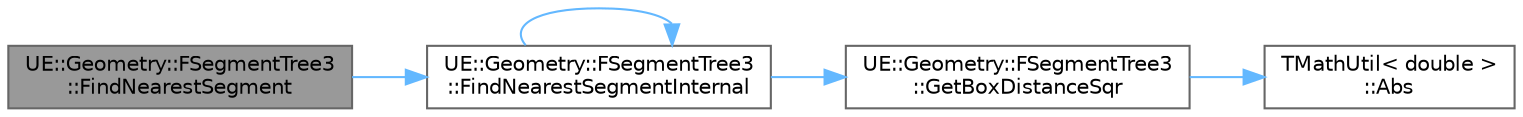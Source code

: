 digraph "UE::Geometry::FSegmentTree3::FindNearestSegment"
{
 // INTERACTIVE_SVG=YES
 // LATEX_PDF_SIZE
  bgcolor="transparent";
  edge [fontname=Helvetica,fontsize=10,labelfontname=Helvetica,labelfontsize=10];
  node [fontname=Helvetica,fontsize=10,shape=box,height=0.2,width=0.4];
  rankdir="LR";
  Node1 [id="Node000001",label="UE::Geometry::FSegmentTree3\l::FindNearestSegment",height=0.2,width=0.4,color="gray40", fillcolor="grey60", style="filled", fontcolor="black",tooltip="Find the nearest segment to query point P, and return it in NearestSegmentOut."];
  Node1 -> Node2 [id="edge1_Node000001_Node000002",color="steelblue1",style="solid",tooltip=" "];
  Node2 [id="Node000002",label="UE::Geometry::FSegmentTree3\l::FindNearestSegmentInternal",height=0.2,width=0.4,color="grey40", fillcolor="white", style="filled",URL="$df/df4/classUE_1_1Geometry_1_1FSegmentTree3.html#a7a3dc1222f4dfdedc14976dd8d5d7110",tooltip=" "];
  Node2 -> Node2 [id="edge2_Node000002_Node000002",color="steelblue1",style="solid",tooltip=" "];
  Node2 -> Node3 [id="edge3_Node000002_Node000003",color="steelblue1",style="solid",tooltip=" "];
  Node3 [id="Node000003",label="UE::Geometry::FSegmentTree3\l::GetBoxDistanceSqr",height=0.2,width=0.4,color="grey40", fillcolor="white", style="filled",URL="$df/df4/classUE_1_1Geometry_1_1FSegmentTree3.html#a30383c166c5bbaaf2a5371a07c7bd3af",tooltip=" "];
  Node3 -> Node4 [id="edge4_Node000003_Node000004",color="steelblue1",style="solid",tooltip=" "];
  Node4 [id="Node000004",label="TMathUtil\< double \>\l::Abs",height=0.2,width=0.4,color="grey40", fillcolor="white", style="filled",URL="$df/d8b/classTMathUtil.html#aa4b523e8f8c0985c28dc04179b68bd46",tooltip=" "];
}
